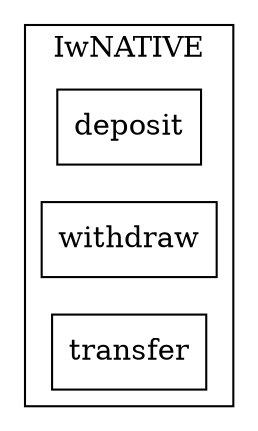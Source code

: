 strict digraph {
rankdir="LR"
node [shape=box]
subgraph cluster_757_IwNATIVE {
label = "IwNATIVE"
"757_deposit" [label="deposit"]
"757_withdraw" [label="withdraw"]
"757_transfer" [label="transfer"]
}subgraph cluster_solidity {
label = "[Solidity]"
}
}